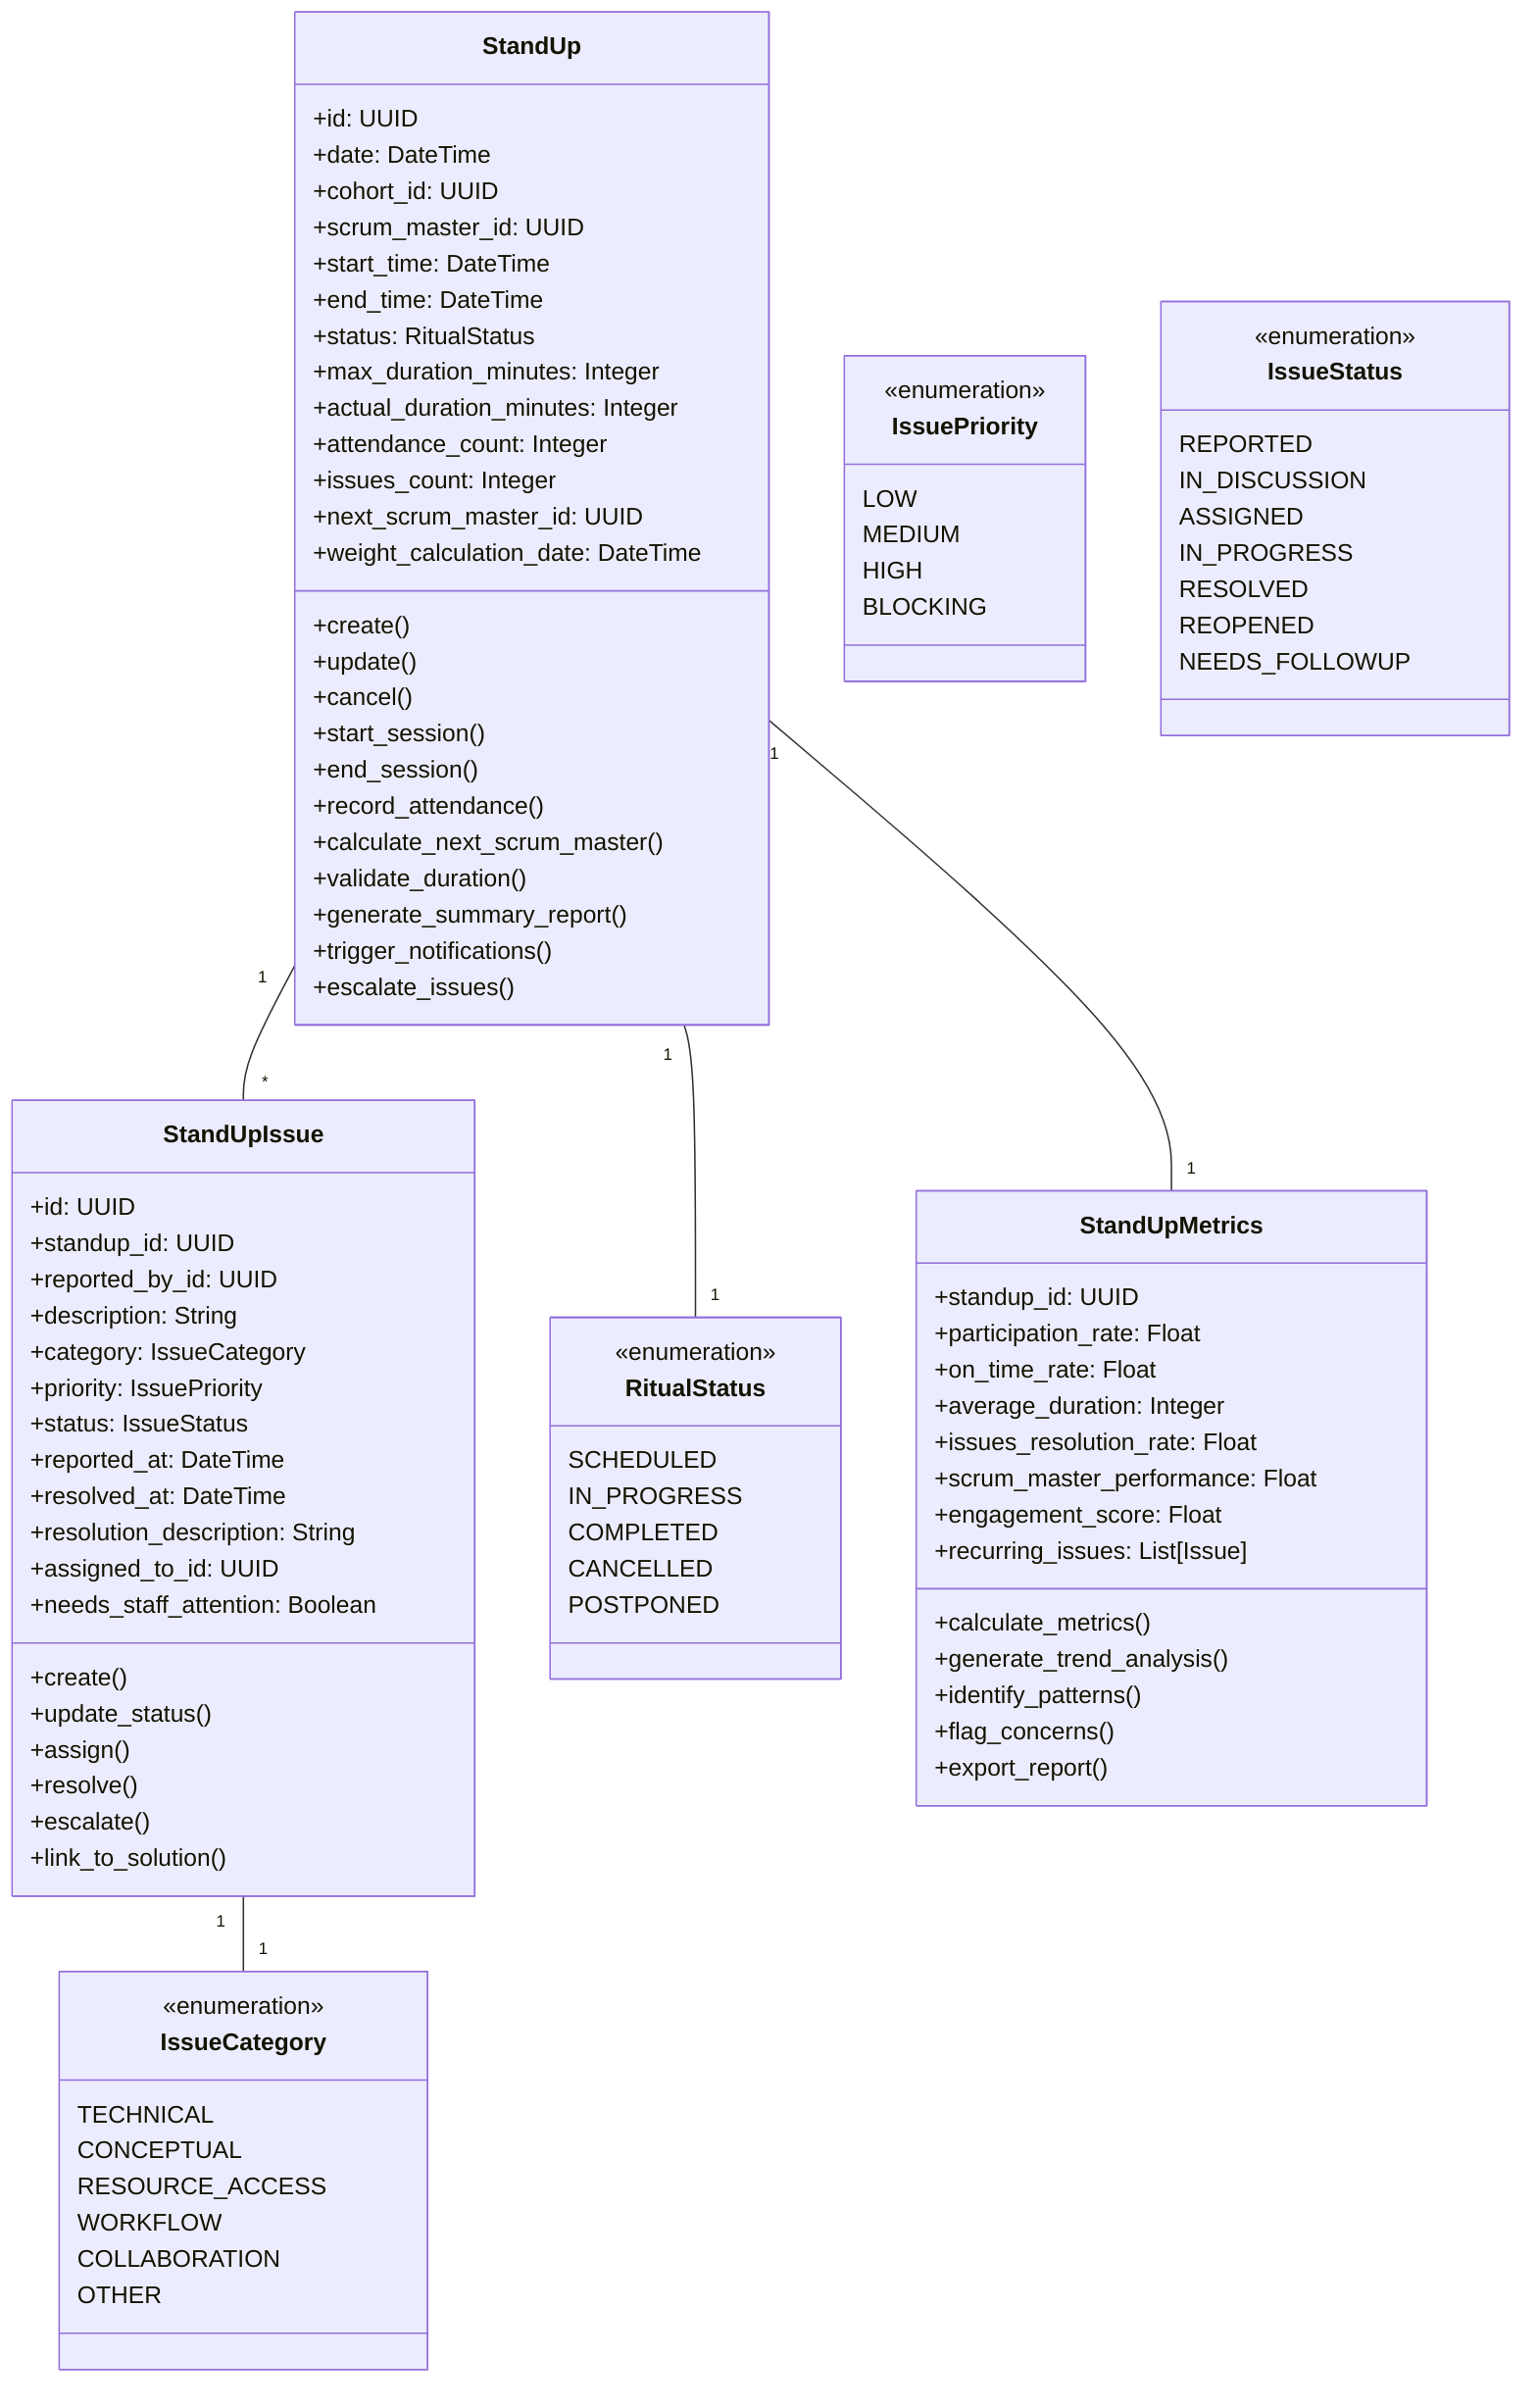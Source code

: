 classDiagram
    class StandUp {
        +id: UUID
        +date: DateTime
        +cohort_id: UUID
        +scrum_master_id: UUID
        +start_time: DateTime
        +end_time: DateTime
        +status: RitualStatus
        +max_duration_minutes: Integer
        +actual_duration_minutes: Integer
        +attendance_count: Integer
        +issues_count: Integer
        +next_scrum_master_id: UUID
        +weight_calculation_date: DateTime
        +create()
        +update()
        +cancel()
        +start_session()
        +end_session()
        +record_attendance()
        +calculate_next_scrum_master()
        +validate_duration()
        +generate_summary_report()
        +trigger_notifications()
        +escalate_issues()
    }

    class StandUpIssue {
        +id: UUID
        +standup_id: UUID
        +reported_by_id: UUID
        +description: String
        +category: IssueCategory
        +priority: IssuePriority
        +status: IssueStatus
        +reported_at: DateTime
        +resolved_at: DateTime
        +resolution_description: String
        +assigned_to_id: UUID
        +needs_staff_attention: Boolean
        +create()
        +update_status()
        +assign()
        +resolve()
        +escalate()
        +link_to_solution()
    }

    class RitualStatus {
        <<enumeration>>
        SCHEDULED
        IN_PROGRESS
        COMPLETED
        CANCELLED
        POSTPONED
    }

    class IssueCategory {
        <<enumeration>>
        TECHNICAL
        CONCEPTUAL
        RESOURCE_ACCESS
        WORKFLOW
        COLLABORATION
        OTHER
    }

    class IssuePriority {
        <<enumeration>>
        LOW
        MEDIUM
        HIGH
        BLOCKING
    }

    class IssueStatus {
        <<enumeration>>
        REPORTED
        IN_DISCUSSION
        ASSIGNED
        IN_PROGRESS
        RESOLVED
        REOPENED
        NEEDS_FOLLOWUP
    }

    class StandUpMetrics {
        +standup_id: UUID
        +participation_rate: Float
        +on_time_rate: Float
        +average_duration: Integer
        +issues_resolution_rate: Float
        +scrum_master_performance: Float
        +engagement_score: Float
        +recurring_issues: List[Issue]
        +calculate_metrics()
        +generate_trend_analysis()
        +identify_patterns()
        +flag_concerns()
        +export_report()
    }

    StandUp "1" -- "1" RitualStatus
    StandUp "1" -- "*" StandUpIssue
    StandUp "1" -- "1" StandUpMetrics
    StandUpIssue "1" -- "1" IssueCategory
    StandUpIssue
